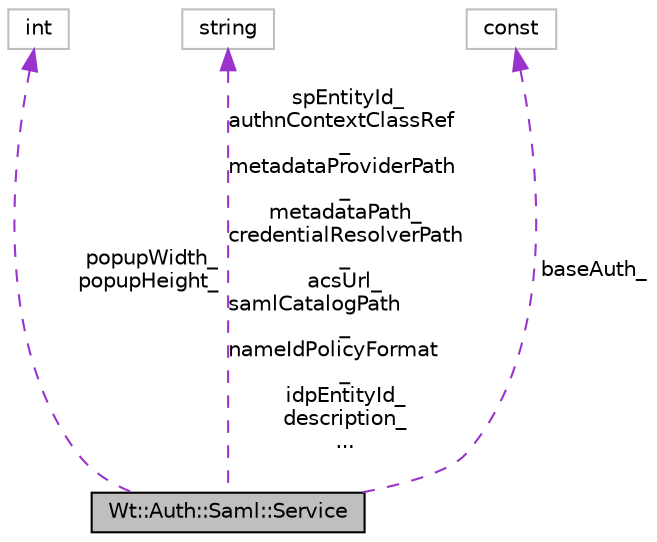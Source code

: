 digraph "Wt::Auth::Saml::Service"
{
 // LATEX_PDF_SIZE
  edge [fontname="Helvetica",fontsize="10",labelfontname="Helvetica",labelfontsize="10"];
  node [fontname="Helvetica",fontsize="10",shape=record];
  Node1 [label="Wt::Auth::Saml::Service",height=0.2,width=0.4,color="black", fillcolor="grey75", style="filled", fontcolor="black",tooltip="A minimal implementation of a SAML service provider."];
  Node2 -> Node1 [dir="back",color="darkorchid3",fontsize="10",style="dashed",label=" popupWidth_\npopupHeight_" ,fontname="Helvetica"];
  Node2 [label="int",height=0.2,width=0.4,color="grey75", fillcolor="white", style="filled",tooltip=" "];
  Node3 -> Node1 [dir="back",color="darkorchid3",fontsize="10",style="dashed",label=" spEntityId_\nauthnContextClassRef\l_\nmetadataProviderPath\l_\nmetadataPath_\ncredentialResolverPath\l_\nacsUrl_\nsamlCatalogPath\l_\nnameIdPolicyFormat\l_\nidpEntityId_\ndescription_\n..." ,fontname="Helvetica"];
  Node3 [label="string",height=0.2,width=0.4,color="grey75", fillcolor="white", style="filled",tooltip=" "];
  Node4 -> Node1 [dir="back",color="darkorchid3",fontsize="10",style="dashed",label=" baseAuth_" ,fontname="Helvetica"];
  Node4 [label="const",height=0.2,width=0.4,color="grey75", fillcolor="white", style="filled",tooltip=" "];
}
